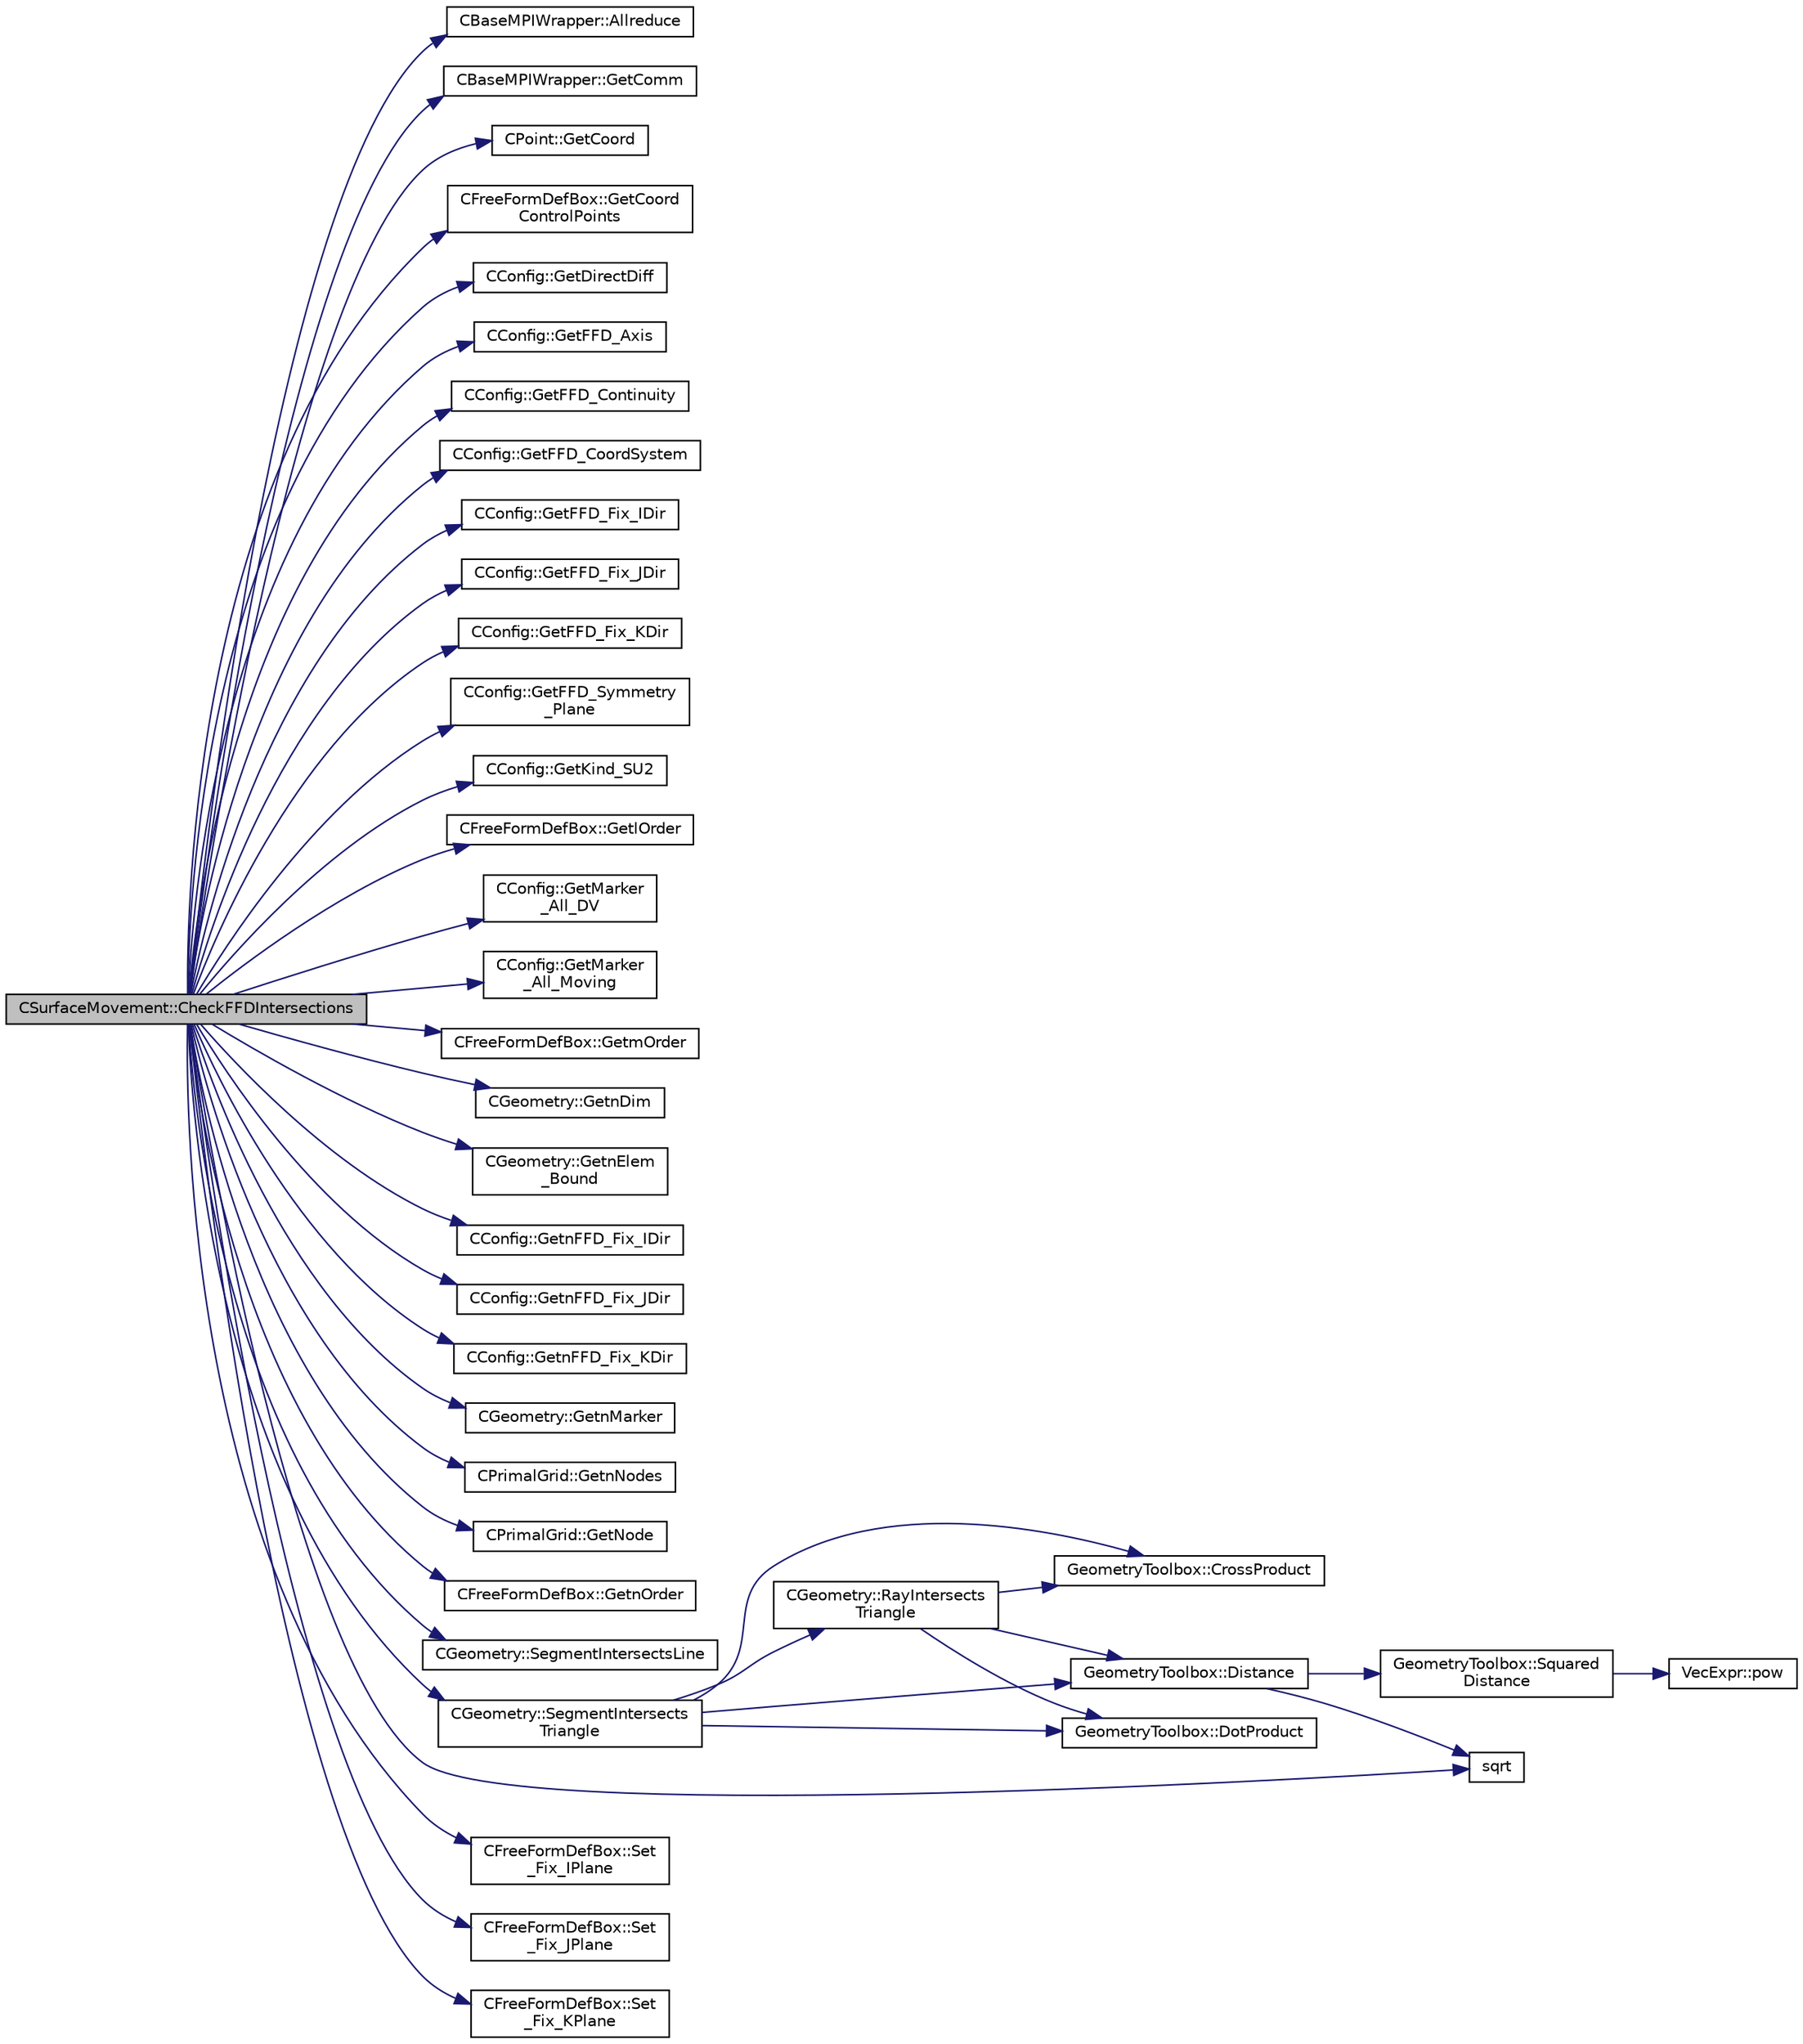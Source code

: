 digraph "CSurfaceMovement::CheckFFDIntersections"
{
 // LATEX_PDF_SIZE
  edge [fontname="Helvetica",fontsize="10",labelfontname="Helvetica",labelfontsize="10"];
  node [fontname="Helvetica",fontsize="10",shape=record];
  rankdir="LR";
  Node1 [label="CSurfaceMovement::CheckFFDIntersections",height=0.2,width=0.4,color="black", fillcolor="grey75", style="filled", fontcolor="black",tooltip="Check the intersections of the FFD with the surface."];
  Node1 -> Node2 [color="midnightblue",fontsize="10",style="solid",fontname="Helvetica"];
  Node2 [label="CBaseMPIWrapper::Allreduce",height=0.2,width=0.4,color="black", fillcolor="white", style="filled",URL="$classCBaseMPIWrapper.html#a381d4b3738c09d92ee1ae9f89715b541",tooltip=" "];
  Node1 -> Node3 [color="midnightblue",fontsize="10",style="solid",fontname="Helvetica"];
  Node3 [label="CBaseMPIWrapper::GetComm",height=0.2,width=0.4,color="black", fillcolor="white", style="filled",URL="$classCBaseMPIWrapper.html#a8154391fc3522954802889d81d4ef5da",tooltip=" "];
  Node1 -> Node4 [color="midnightblue",fontsize="10",style="solid",fontname="Helvetica"];
  Node4 [label="CPoint::GetCoord",height=0.2,width=0.4,color="black", fillcolor="white", style="filled",URL="$classCPoint.html#ab16c29dd03911529cd73bf467c313179",tooltip="Get the coordinates dor the control volume."];
  Node1 -> Node5 [color="midnightblue",fontsize="10",style="solid",fontname="Helvetica"];
  Node5 [label="CFreeFormDefBox::GetCoord\lControlPoints",height=0.2,width=0.4,color="black", fillcolor="white", style="filled",URL="$classCFreeFormDefBox.html#a1faf53e337fc9689908b6e177fe4b238",tooltip="Get the coordinates of the control point."];
  Node1 -> Node6 [color="midnightblue",fontsize="10",style="solid",fontname="Helvetica"];
  Node6 [label="CConfig::GetDirectDiff",height=0.2,width=0.4,color="black", fillcolor="white", style="filled",URL="$classCConfig.html#a1756760d4a98f886411a703d71bda3f2",tooltip="Get the direct differentation method."];
  Node1 -> Node7 [color="midnightblue",fontsize="10",style="solid",fontname="Helvetica"];
  Node7 [label="CConfig::GetFFD_Axis",height=0.2,width=0.4,color="black", fillcolor="white", style="filled",URL="$classCConfig.html#aee960e865ec9805de750956062329d04",tooltip="Get the value of the vector that connects the cartesian axis with a sherical or cylindrical one."];
  Node1 -> Node8 [color="midnightblue",fontsize="10",style="solid",fontname="Helvetica"];
  Node8 [label="CConfig::GetFFD_Continuity",height=0.2,width=0.4,color="black", fillcolor="white", style="filled",URL="$classCConfig.html#a1619120001eccb2de927765929a086ce",tooltip="Get the required continuity level at the surface intersection with the FFD."];
  Node1 -> Node9 [color="midnightblue",fontsize="10",style="solid",fontname="Helvetica"];
  Node9 [label="CConfig::GetFFD_CoordSystem",height=0.2,width=0.4,color="black", fillcolor="white", style="filled",URL="$classCConfig.html#a021684afea5232355bfac7c66291f745",tooltip="Get the coordinate system that we are going to use to define the FFD."];
  Node1 -> Node10 [color="midnightblue",fontsize="10",style="solid",fontname="Helvetica"];
  Node10 [label="CConfig::GetFFD_Fix_IDir",height=0.2,width=0.4,color="black", fillcolor="white", style="filled",URL="$classCConfig.html#aa4e9756ef0fefec862c10cc66e3a9223",tooltip="plane of the FFD (I axis) that should be fixed."];
  Node1 -> Node11 [color="midnightblue",fontsize="10",style="solid",fontname="Helvetica"];
  Node11 [label="CConfig::GetFFD_Fix_JDir",height=0.2,width=0.4,color="black", fillcolor="white", style="filled",URL="$classCConfig.html#a857bbf4a857af0c5d78e0a4314d0614b",tooltip="plane of the FFD (J axis) that should be fixed."];
  Node1 -> Node12 [color="midnightblue",fontsize="10",style="solid",fontname="Helvetica"];
  Node12 [label="CConfig::GetFFD_Fix_KDir",height=0.2,width=0.4,color="black", fillcolor="white", style="filled",URL="$classCConfig.html#a4da71c8bf4c9d1990223b3a1ecc90c6a",tooltip="plane of the FFD (K axis) that should be fixed."];
  Node1 -> Node13 [color="midnightblue",fontsize="10",style="solid",fontname="Helvetica"];
  Node13 [label="CConfig::GetFFD_Symmetry\l_Plane",height=0.2,width=0.4,color="black", fillcolor="white", style="filled",URL="$classCConfig.html#a6626daae85c643c565cf77b73f2a9ef1",tooltip="Define the FFD box with a symetry plane."];
  Node1 -> Node14 [color="midnightblue",fontsize="10",style="solid",fontname="Helvetica"];
  Node14 [label="CConfig::GetKind_SU2",height=0.2,width=0.4,color="black", fillcolor="white", style="filled",URL="$classCConfig.html#a8a176b0a0c34db4d6dcc9e55e240e37b",tooltip="Get the kind of SU2 software component."];
  Node1 -> Node15 [color="midnightblue",fontsize="10",style="solid",fontname="Helvetica"];
  Node15 [label="CFreeFormDefBox::GetlOrder",height=0.2,width=0.4,color="black", fillcolor="white", style="filled",URL="$classCFreeFormDefBox.html#a5c25e21e5d9bf423df83c7b55a7b665c",tooltip="Get the order in the l direction of the FFD FFDBox."];
  Node1 -> Node16 [color="midnightblue",fontsize="10",style="solid",fontname="Helvetica"];
  Node16 [label="CConfig::GetMarker\l_All_DV",height=0.2,width=0.4,color="black", fillcolor="white", style="filled",URL="$classCConfig.html#aaae83227f09eb4581bd01093377240be",tooltip="Get the DV information for a marker val_marker."];
  Node1 -> Node17 [color="midnightblue",fontsize="10",style="solid",fontname="Helvetica"];
  Node17 [label="CConfig::GetMarker\l_All_Moving",height=0.2,width=0.4,color="black", fillcolor="white", style="filled",URL="$classCConfig.html#aa92e30407f9aaad234c7a557019cd3c5",tooltip="Get the motion information for a marker val_marker."];
  Node1 -> Node18 [color="midnightblue",fontsize="10",style="solid",fontname="Helvetica"];
  Node18 [label="CFreeFormDefBox::GetmOrder",height=0.2,width=0.4,color="black", fillcolor="white", style="filled",URL="$classCFreeFormDefBox.html#aa0d7554ac35b3eb646bcf092cf74ca45",tooltip="Get the order in the m direction of the FFD FFDBox."];
  Node1 -> Node19 [color="midnightblue",fontsize="10",style="solid",fontname="Helvetica"];
  Node19 [label="CGeometry::GetnDim",height=0.2,width=0.4,color="black", fillcolor="white", style="filled",URL="$classCGeometry.html#ace7f7fe876f629f5bd5f92d4805a1a4b",tooltip="Get number of coordinates."];
  Node1 -> Node20 [color="midnightblue",fontsize="10",style="solid",fontname="Helvetica"];
  Node20 [label="CGeometry::GetnElem\l_Bound",height=0.2,width=0.4,color="black", fillcolor="white", style="filled",URL="$classCGeometry.html#a99963e6bd2e4a26d4562f7ea5e8b8873",tooltip="Get the number of boundary elements."];
  Node1 -> Node21 [color="midnightblue",fontsize="10",style="solid",fontname="Helvetica"];
  Node21 [label="CConfig::GetnFFD_Fix_IDir",height=0.2,width=0.4,color="black", fillcolor="white", style="filled",URL="$classCConfig.html#ae66d8a828509d3c9cfd780bf1f0263fb",tooltip="Get the number of planes to fix in the I direction."];
  Node1 -> Node22 [color="midnightblue",fontsize="10",style="solid",fontname="Helvetica"];
  Node22 [label="CConfig::GetnFFD_Fix_JDir",height=0.2,width=0.4,color="black", fillcolor="white", style="filled",URL="$classCConfig.html#a332d944bac5c56c9498e4b9a9dbcdd55",tooltip="Get the number of planes to fix in the J direction."];
  Node1 -> Node23 [color="midnightblue",fontsize="10",style="solid",fontname="Helvetica"];
  Node23 [label="CConfig::GetnFFD_Fix_KDir",height=0.2,width=0.4,color="black", fillcolor="white", style="filled",URL="$classCConfig.html#a812706958cf0b6f4ac5f58a581ed18c7",tooltip="Get the number of planes to fix in the K direction."];
  Node1 -> Node24 [color="midnightblue",fontsize="10",style="solid",fontname="Helvetica"];
  Node24 [label="CGeometry::GetnMarker",height=0.2,width=0.4,color="black", fillcolor="white", style="filled",URL="$classCGeometry.html#ad2f9fe832b72d5a032d709d25879bbd2",tooltip="Get number of markers."];
  Node1 -> Node25 [color="midnightblue",fontsize="10",style="solid",fontname="Helvetica"];
  Node25 [label="CPrimalGrid::GetnNodes",height=0.2,width=0.4,color="black", fillcolor="white", style="filled",URL="$classCPrimalGrid.html#ad07e4929bb7093fd08f1314a57739cce",tooltip="Get number of nodes of the element."];
  Node1 -> Node26 [color="midnightblue",fontsize="10",style="solid",fontname="Helvetica"];
  Node26 [label="CPrimalGrid::GetNode",height=0.2,width=0.4,color="black", fillcolor="white", style="filled",URL="$classCPrimalGrid.html#a6353b89f5a8a3948cd475da6152bf077",tooltip="Get the nodes shared by the primal grid element."];
  Node1 -> Node27 [color="midnightblue",fontsize="10",style="solid",fontname="Helvetica"];
  Node27 [label="CFreeFormDefBox::GetnOrder",height=0.2,width=0.4,color="black", fillcolor="white", style="filled",URL="$classCFreeFormDefBox.html#a93a86fabec8b4358fc2bb5d97c9ae0ad",tooltip="Get the order in the n direction of the FFD FFDBox."];
  Node1 -> Node28 [color="midnightblue",fontsize="10",style="solid",fontname="Helvetica"];
  Node28 [label="CGeometry::SegmentIntersectsLine",height=0.2,width=0.4,color="black", fillcolor="white", style="filled",URL="$classCGeometry.html#ac0d0eeaf8816ae838858a365b0d33f21",tooltip="Segment Intersects Line (for 2D FFD Intersection)"];
  Node1 -> Node29 [color="midnightblue",fontsize="10",style="solid",fontname="Helvetica"];
  Node29 [label="CGeometry::SegmentIntersects\lTriangle",height=0.2,width=0.4,color="black", fillcolor="white", style="filled",URL="$classCGeometry.html#ab9294f88c04c2e2829905f4f7bf21094",tooltip="Segment Intersects Triangle."];
  Node29 -> Node30 [color="midnightblue",fontsize="10",style="solid",fontname="Helvetica"];
  Node30 [label="GeometryToolbox::CrossProduct",height=0.2,width=0.4,color="black", fillcolor="white", style="filled",URL="$group__GeometryToolbox.html#ga26f2f767e60f046c51299f6236f84ffe",tooltip="c = a x b"];
  Node29 -> Node31 [color="midnightblue",fontsize="10",style="solid",fontname="Helvetica"];
  Node31 [label="GeometryToolbox::Distance",height=0.2,width=0.4,color="black", fillcolor="white", style="filled",URL="$group__GeometryToolbox.html#ga600fb4ee993ae4c3b985082d51994881",tooltip=" "];
  Node31 -> Node32 [color="midnightblue",fontsize="10",style="solid",fontname="Helvetica"];
  Node32 [label="sqrt",height=0.2,width=0.4,color="black", fillcolor="white", style="filled",URL="$group__SIMD.html#ga54a1925ab40fb4249ea255072520de35",tooltip=" "];
  Node31 -> Node33 [color="midnightblue",fontsize="10",style="solid",fontname="Helvetica"];
  Node33 [label="GeometryToolbox::Squared\lDistance",height=0.2,width=0.4,color="black", fillcolor="white", style="filled",URL="$group__GeometryToolbox.html#ga3db86410486389a5cda59b3d0ab17f66",tooltip=" "];
  Node33 -> Node34 [color="midnightblue",fontsize="10",style="solid",fontname="Helvetica"];
  Node34 [label="VecExpr::pow",height=0.2,width=0.4,color="black", fillcolor="white", style="filled",URL="$group__VecExpr.html#ga7fb255e1f2a1773d3cc6ff7bee1aadd2",tooltip=" "];
  Node29 -> Node35 [color="midnightblue",fontsize="10",style="solid",fontname="Helvetica"];
  Node35 [label="GeometryToolbox::DotProduct",height=0.2,width=0.4,color="black", fillcolor="white", style="filled",URL="$group__GeometryToolbox.html#ga7ec3e1e20fab73dbf0159fe38492cc89",tooltip=" "];
  Node29 -> Node36 [color="midnightblue",fontsize="10",style="solid",fontname="Helvetica"];
  Node36 [label="CGeometry::RayIntersects\lTriangle",height=0.2,width=0.4,color="black", fillcolor="white", style="filled",URL="$classCGeometry.html#ab1d2271edeeba00741602b08280cb773",tooltip="Ray Intersects Triangle (Moller and Trumbore algorithm)"];
  Node36 -> Node30 [color="midnightblue",fontsize="10",style="solid",fontname="Helvetica"];
  Node36 -> Node31 [color="midnightblue",fontsize="10",style="solid",fontname="Helvetica"];
  Node36 -> Node35 [color="midnightblue",fontsize="10",style="solid",fontname="Helvetica"];
  Node1 -> Node37 [color="midnightblue",fontsize="10",style="solid",fontname="Helvetica"];
  Node37 [label="CFreeFormDefBox::Set\l_Fix_IPlane",height=0.2,width=0.4,color="black", fillcolor="white", style="filled",URL="$classCFreeFormDefBox.html#a8d71eda7e0d3e18b86ff32d11833579e",tooltip="Define the I planes to to fix in a FFD box."];
  Node1 -> Node38 [color="midnightblue",fontsize="10",style="solid",fontname="Helvetica"];
  Node38 [label="CFreeFormDefBox::Set\l_Fix_JPlane",height=0.2,width=0.4,color="black", fillcolor="white", style="filled",URL="$classCFreeFormDefBox.html#a21d6748a742634f2cb82f7545db62b59",tooltip="Define the I planes to to fix in a FFD box."];
  Node1 -> Node39 [color="midnightblue",fontsize="10",style="solid",fontname="Helvetica"];
  Node39 [label="CFreeFormDefBox::Set\l_Fix_KPlane",height=0.2,width=0.4,color="black", fillcolor="white", style="filled",URL="$classCFreeFormDefBox.html#aa4708641933e46a15b829007a19a8f3b",tooltip="Define the I planes to to fix in a FFD box."];
  Node1 -> Node32 [color="midnightblue",fontsize="10",style="solid",fontname="Helvetica"];
}
